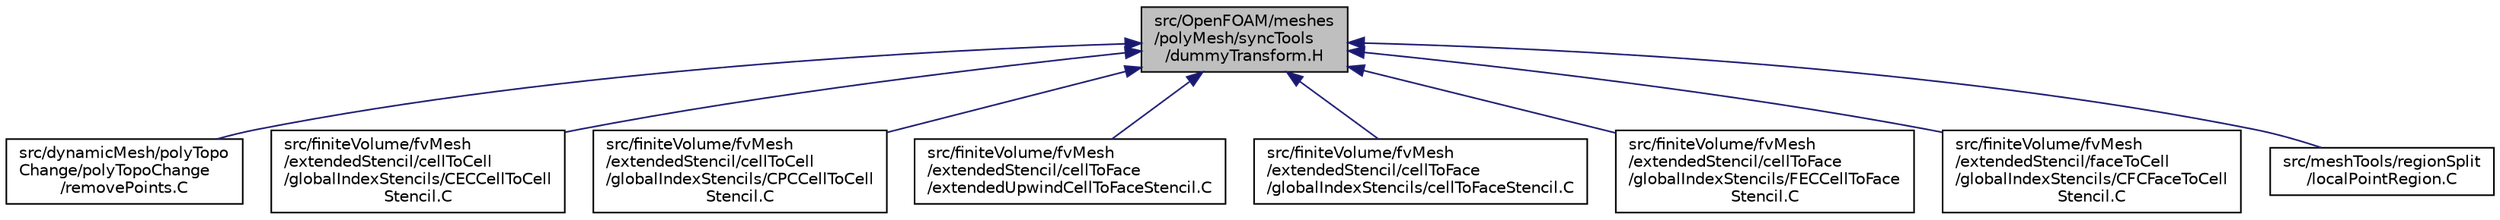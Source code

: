 digraph "src/OpenFOAM/meshes/polyMesh/syncTools/dummyTransform.H"
{
  bgcolor="transparent";
  edge [fontname="Helvetica",fontsize="10",labelfontname="Helvetica",labelfontsize="10"];
  node [fontname="Helvetica",fontsize="10",shape=record];
  Node1 [label="src/OpenFOAM/meshes\l/polyMesh/syncTools\l/dummyTransform.H",height=0.2,width=0.4,color="black", fillcolor="grey75", style="filled", fontcolor="black"];
  Node1 -> Node2 [dir="back",color="midnightblue",fontsize="10",style="solid",fontname="Helvetica"];
  Node2 [label="src/dynamicMesh/polyTopo\lChange/polyTopoChange\l/removePoints.C",height=0.2,width=0.4,color="black",URL="$a04914.html"];
  Node1 -> Node3 [dir="back",color="midnightblue",fontsize="10",style="solid",fontname="Helvetica"];
  Node3 [label="src/finiteVolume/fvMesh\l/extendedStencil/cellToCell\l/globalIndexStencils/CECCellToCell\lStencil.C",height=0.2,width=0.4,color="black",URL="$a05821.html"];
  Node1 -> Node4 [dir="back",color="midnightblue",fontsize="10",style="solid",fontname="Helvetica"];
  Node4 [label="src/finiteVolume/fvMesh\l/extendedStencil/cellToCell\l/globalIndexStencils/CPCCellToCell\lStencil.C",height=0.2,width=0.4,color="black",URL="$a05827.html"];
  Node1 -> Node5 [dir="back",color="midnightblue",fontsize="10",style="solid",fontname="Helvetica"];
  Node5 [label="src/finiteVolume/fvMesh\l/extendedStencil/cellToFace\l/extendedUpwindCellToFaceStencil.C",height=0.2,width=0.4,color="black",URL="$a05840.html"];
  Node1 -> Node6 [dir="back",color="midnightblue",fontsize="10",style="solid",fontname="Helvetica"];
  Node6 [label="src/finiteVolume/fvMesh\l/extendedStencil/cellToFace\l/globalIndexStencils/cellToFaceStencil.C",height=0.2,width=0.4,color="black",URL="$a05845.html"];
  Node1 -> Node7 [dir="back",color="midnightblue",fontsize="10",style="solid",fontname="Helvetica"];
  Node7 [label="src/finiteVolume/fvMesh\l/extendedStencil/cellToFace\l/globalIndexStencils/FECCellToFace\lStencil.C",height=0.2,width=0.4,color="black",URL="$a05851.html"];
  Node1 -> Node8 [dir="back",color="midnightblue",fontsize="10",style="solid",fontname="Helvetica"];
  Node8 [label="src/finiteVolume/fvMesh\l/extendedStencil/faceToCell\l/globalIndexStencils/CFCFaceToCell\lStencil.C",height=0.2,width=0.4,color="black",URL="$a05876.html"];
  Node1 -> Node9 [dir="back",color="midnightblue",fontsize="10",style="solid",fontname="Helvetica"];
  Node9 [label="src/meshTools/regionSplit\l/localPointRegion.C",height=0.2,width=0.4,color="black",URL="$a07348.html"];
}
